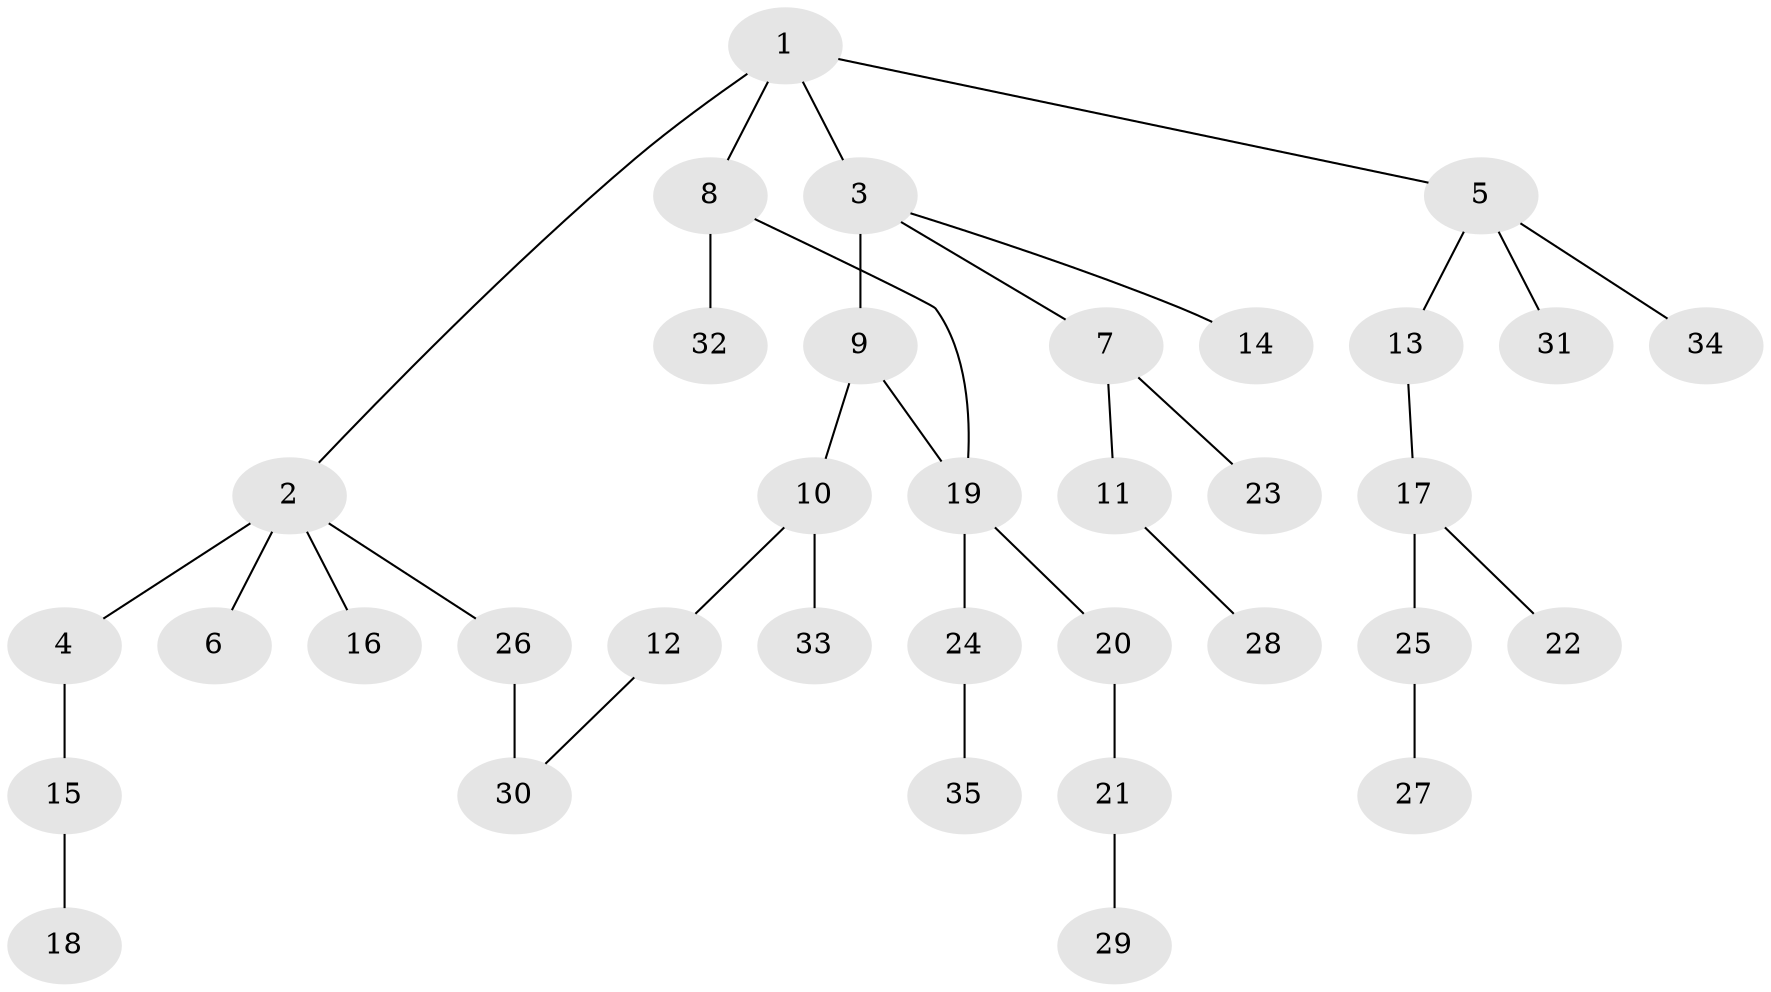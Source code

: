 // original degree distribution, {5: 0.02857142857142857, 7: 0.014285714285714285, 3: 0.15714285714285714, 2: 0.2571428571428571, 4: 0.08571428571428572, 1: 0.45714285714285713}
// Generated by graph-tools (version 1.1) at 2025/34/03/09/25 02:34:28]
// undirected, 35 vertices, 36 edges
graph export_dot {
graph [start="1"]
  node [color=gray90,style=filled];
  1;
  2;
  3;
  4;
  5;
  6;
  7;
  8;
  9;
  10;
  11;
  12;
  13;
  14;
  15;
  16;
  17;
  18;
  19;
  20;
  21;
  22;
  23;
  24;
  25;
  26;
  27;
  28;
  29;
  30;
  31;
  32;
  33;
  34;
  35;
  1 -- 2 [weight=1.0];
  1 -- 3 [weight=1.0];
  1 -- 5 [weight=1.0];
  1 -- 8 [weight=1.0];
  2 -- 4 [weight=1.0];
  2 -- 6 [weight=2.0];
  2 -- 16 [weight=1.0];
  2 -- 26 [weight=1.0];
  3 -- 7 [weight=1.0];
  3 -- 9 [weight=3.0];
  3 -- 14 [weight=1.0];
  4 -- 15 [weight=1.0];
  5 -- 13 [weight=1.0];
  5 -- 31 [weight=1.0];
  5 -- 34 [weight=1.0];
  7 -- 11 [weight=1.0];
  7 -- 23 [weight=1.0];
  8 -- 19 [weight=1.0];
  8 -- 32 [weight=1.0];
  9 -- 10 [weight=2.0];
  9 -- 19 [weight=1.0];
  10 -- 12 [weight=1.0];
  10 -- 33 [weight=1.0];
  11 -- 28 [weight=1.0];
  12 -- 30 [weight=1.0];
  13 -- 17 [weight=1.0];
  15 -- 18 [weight=2.0];
  17 -- 22 [weight=1.0];
  17 -- 25 [weight=1.0];
  19 -- 20 [weight=1.0];
  19 -- 24 [weight=1.0];
  20 -- 21 [weight=1.0];
  21 -- 29 [weight=1.0];
  24 -- 35 [weight=1.0];
  25 -- 27 [weight=2.0];
  26 -- 30 [weight=2.0];
}
